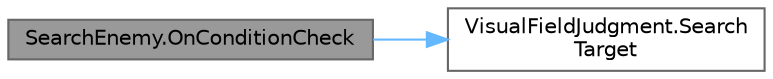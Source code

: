 digraph "SearchEnemy.OnConditionCheck"
{
 // LATEX_PDF_SIZE
  bgcolor="transparent";
  edge [fontname=Helvetica,fontsize=10,labelfontname=Helvetica,labelfontsize=10];
  node [fontname=Helvetica,fontsize=10,shape=box,height=0.2,width=0.4];
  rankdir="LR";
  Node1 [id="Node000001",label="SearchEnemy.OnConditionCheck",height=0.2,width=0.4,color="gray40", fillcolor="grey60", style="filled", fontcolor="black",tooltip=" "];
  Node1 -> Node2 [id="edge1_Node000001_Node000002",color="steelblue1",style="solid",tooltip=" "];
  Node2 [id="Node000002",label="VisualFieldJudgment.Search\lTarget",height=0.2,width=0.4,color="grey40", fillcolor="white", style="filled",URL="$class_visual_field_judgment.html#a15798d3e4db220c8c3813c1176f73c98",tooltip=" "];
}
